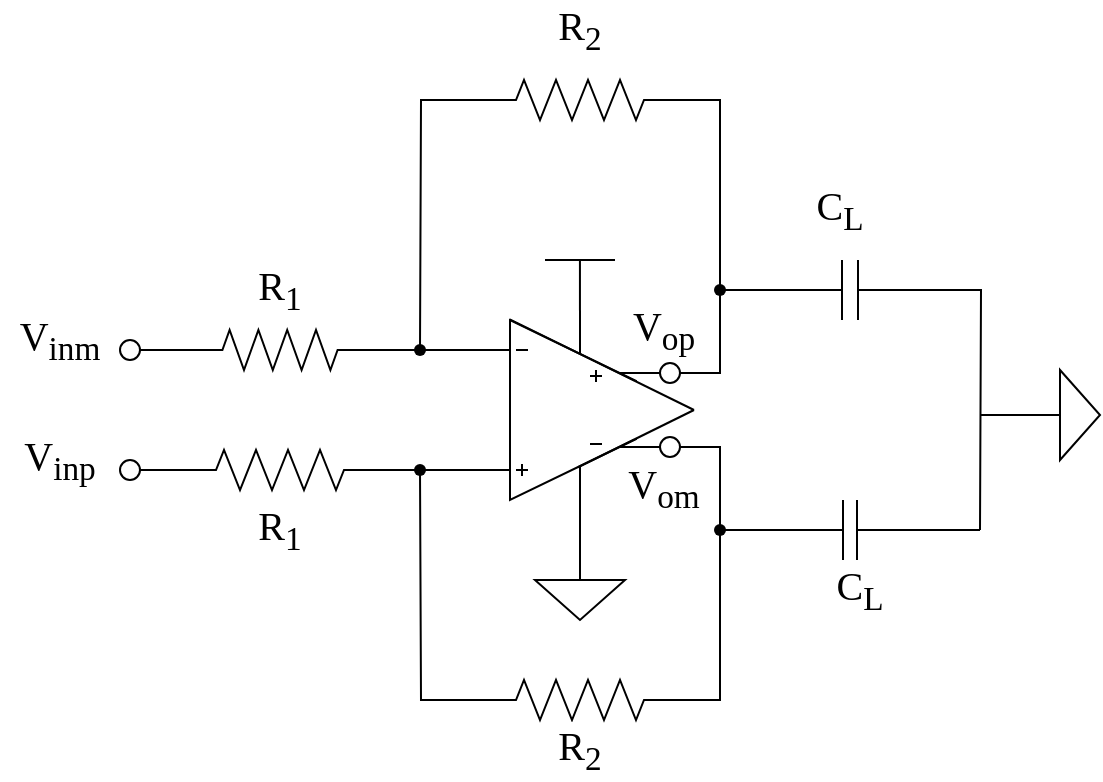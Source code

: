 <mxfile version="25.0.1">
  <diagram name="第 1 页" id="VJZ4Dg3zBNNsK1nEmvVD">
    <mxGraphModel dx="1077" dy="588" grid="1" gridSize="10" guides="1" tooltips="1" connect="1" arrows="1" fold="1" page="1" pageScale="1" pageWidth="1600" pageHeight="900" math="0" shadow="0">
      <root>
        <mxCell id="0" />
        <mxCell id="1" parent="0" />
        <mxCell id="onFosMeRc9ui8_qEqtBx-20" style="edgeStyle=orthogonalEdgeStyle;shape=connector;rounded=0;orthogonalLoop=1;jettySize=auto;html=1;exitX=0;exitY=0.5;exitDx=0;exitDy=0;exitPerimeter=0;strokeColor=default;align=center;verticalAlign=middle;fontFamily=Helvetica;fontSize=11;fontColor=default;labelBackgroundColor=default;endArrow=none;endFill=0;" edge="1" parent="1" source="onFosMeRc9ui8_qEqtBx-1">
          <mxGeometry relative="1" as="geometry">
            <mxPoint x="580" y="395" as="targetPoint" />
          </mxGeometry>
        </mxCell>
        <mxCell id="onFosMeRc9ui8_qEqtBx-1" value="" style="pointerEvents=1;verticalLabelPosition=bottom;shadow=0;dashed=0;align=center;html=1;verticalAlign=top;shape=mxgraph.electrical.resistors.resistor_2;" vertex="1" parent="1">
          <mxGeometry x="610" y="260" width="100" height="20" as="geometry" />
        </mxCell>
        <mxCell id="onFosMeRc9ui8_qEqtBx-21" style="edgeStyle=orthogonalEdgeStyle;shape=connector;rounded=0;orthogonalLoop=1;jettySize=auto;html=1;exitX=0;exitY=0.5;exitDx=0;exitDy=0;exitPerimeter=0;strokeColor=default;align=center;verticalAlign=middle;fontFamily=Helvetica;fontSize=11;fontColor=default;labelBackgroundColor=default;endArrow=none;endFill=0;" edge="1" parent="1" source="onFosMeRc9ui8_qEqtBx-2">
          <mxGeometry relative="1" as="geometry">
            <mxPoint x="440" y="394.952" as="targetPoint" />
          </mxGeometry>
        </mxCell>
        <mxCell id="onFosMeRc9ui8_qEqtBx-2" value="" style="pointerEvents=1;verticalLabelPosition=bottom;shadow=0;dashed=0;align=center;html=1;verticalAlign=top;shape=mxgraph.electrical.resistors.resistor_2;" vertex="1" parent="1">
          <mxGeometry x="465" y="385" width="90" height="20" as="geometry" />
        </mxCell>
        <mxCell id="onFosMeRc9ui8_qEqtBx-22" style="edgeStyle=orthogonalEdgeStyle;shape=connector;rounded=0;orthogonalLoop=1;jettySize=auto;html=1;exitX=0;exitY=0.5;exitDx=0;exitDy=0;exitPerimeter=0;strokeColor=default;align=center;verticalAlign=middle;fontFamily=Helvetica;fontSize=11;fontColor=default;labelBackgroundColor=default;endArrow=none;endFill=0;" edge="1" parent="1" source="onFosMeRc9ui8_qEqtBx-3">
          <mxGeometry relative="1" as="geometry">
            <mxPoint x="440" y="454.952" as="targetPoint" />
          </mxGeometry>
        </mxCell>
        <mxCell id="onFosMeRc9ui8_qEqtBx-3" value="" style="pointerEvents=1;verticalLabelPosition=bottom;shadow=0;dashed=0;align=center;html=1;verticalAlign=top;shape=mxgraph.electrical.resistors.resistor_2;" vertex="1" parent="1">
          <mxGeometry x="460" y="445" width="100" height="20" as="geometry" />
        </mxCell>
        <mxCell id="onFosMeRc9ui8_qEqtBx-19" style="edgeStyle=orthogonalEdgeStyle;shape=connector;rounded=0;orthogonalLoop=1;jettySize=auto;html=1;exitX=0;exitY=0.5;exitDx=0;exitDy=0;exitPerimeter=0;strokeColor=default;align=center;verticalAlign=middle;fontFamily=Helvetica;fontSize=11;fontColor=default;labelBackgroundColor=default;endArrow=none;endFill=0;" edge="1" parent="1" source="onFosMeRc9ui8_qEqtBx-4">
          <mxGeometry relative="1" as="geometry">
            <mxPoint x="580" y="455" as="targetPoint" />
          </mxGeometry>
        </mxCell>
        <mxCell id="onFosMeRc9ui8_qEqtBx-4" value="" style="pointerEvents=1;verticalLabelPosition=bottom;shadow=0;dashed=0;align=center;html=1;verticalAlign=top;shape=mxgraph.electrical.resistors.resistor_2;" vertex="1" parent="1">
          <mxGeometry x="610" y="560" width="100" height="20" as="geometry" />
        </mxCell>
        <mxCell id="onFosMeRc9ui8_qEqtBx-36" style="edgeStyle=orthogonalEdgeStyle;shape=connector;rounded=0;orthogonalLoop=1;jettySize=auto;html=1;exitX=0.4;exitY=0.094;exitDx=0;exitDy=0;exitPerimeter=0;strokeColor=default;align=center;verticalAlign=middle;fontFamily=Helvetica;fontSize=11;fontColor=default;labelBackgroundColor=default;endArrow=none;endFill=0;" edge="1" parent="1" source="onFosMeRc9ui8_qEqtBx-5">
          <mxGeometry relative="1" as="geometry">
            <mxPoint x="659.959" y="350" as="targetPoint" />
          </mxGeometry>
        </mxCell>
        <mxCell id="onFosMeRc9ui8_qEqtBx-5" value="" style="verticalLabelPosition=bottom;shadow=0;dashed=0;align=center;html=1;verticalAlign=top;shape=mxgraph.electrical.abstract.ota_2;" vertex="1" parent="1">
          <mxGeometry x="620" y="380" width="100" height="90" as="geometry" />
        </mxCell>
        <mxCell id="onFosMeRc9ui8_qEqtBx-10" style="edgeStyle=orthogonalEdgeStyle;shape=connector;rounded=0;orthogonalLoop=1;jettySize=auto;html=1;exitX=0;exitY=0.5;exitDx=0;exitDy=0;exitPerimeter=0;strokeColor=default;align=center;verticalAlign=middle;fontFamily=Helvetica;fontSize=11;fontColor=default;labelBackgroundColor=default;endArrow=none;endFill=0;" edge="1" parent="1" source="onFosMeRc9ui8_qEqtBx-6">
          <mxGeometry relative="1" as="geometry">
            <mxPoint x="730" y="365" as="targetPoint" />
          </mxGeometry>
        </mxCell>
        <mxCell id="onFosMeRc9ui8_qEqtBx-13" style="edgeStyle=orthogonalEdgeStyle;shape=connector;rounded=0;orthogonalLoop=1;jettySize=auto;html=1;exitX=1;exitY=0.5;exitDx=0;exitDy=0;exitPerimeter=0;strokeColor=default;align=center;verticalAlign=middle;fontFamily=Helvetica;fontSize=11;fontColor=default;labelBackgroundColor=default;endArrow=none;endFill=0;" edge="1" parent="1" source="onFosMeRc9ui8_qEqtBx-6">
          <mxGeometry relative="1" as="geometry">
            <mxPoint x="860" y="485" as="targetPoint" />
          </mxGeometry>
        </mxCell>
        <mxCell id="onFosMeRc9ui8_qEqtBx-6" value="" style="pointerEvents=1;verticalLabelPosition=bottom;shadow=0;dashed=0;align=center;html=1;verticalAlign=top;shape=mxgraph.electrical.capacitors.capacitor_1;" vertex="1" parent="1">
          <mxGeometry x="755" y="350" width="80" height="30" as="geometry" />
        </mxCell>
        <mxCell id="onFosMeRc9ui8_qEqtBx-11" style="edgeStyle=orthogonalEdgeStyle;shape=connector;rounded=0;orthogonalLoop=1;jettySize=auto;html=1;exitX=0;exitY=0.5;exitDx=0;exitDy=0;exitPerimeter=0;strokeColor=default;align=center;verticalAlign=middle;fontFamily=Helvetica;fontSize=11;fontColor=default;labelBackgroundColor=default;endArrow=none;endFill=0;" edge="1" parent="1" source="onFosMeRc9ui8_qEqtBx-7">
          <mxGeometry relative="1" as="geometry">
            <mxPoint x="730" y="485" as="targetPoint" />
          </mxGeometry>
        </mxCell>
        <mxCell id="onFosMeRc9ui8_qEqtBx-12" style="edgeStyle=orthogonalEdgeStyle;shape=connector;rounded=0;orthogonalLoop=1;jettySize=auto;html=1;exitX=1;exitY=0.5;exitDx=0;exitDy=0;exitPerimeter=0;strokeColor=default;align=center;verticalAlign=middle;fontFamily=Helvetica;fontSize=11;fontColor=default;labelBackgroundColor=default;endArrow=none;endFill=0;" edge="1" parent="1" source="onFosMeRc9ui8_qEqtBx-7">
          <mxGeometry relative="1" as="geometry">
            <mxPoint x="860" y="485" as="targetPoint" />
          </mxGeometry>
        </mxCell>
        <mxCell id="onFosMeRc9ui8_qEqtBx-7" value="" style="pointerEvents=1;verticalLabelPosition=bottom;shadow=0;dashed=0;align=center;html=1;verticalAlign=top;shape=mxgraph.electrical.capacitors.capacitor_1;" vertex="1" parent="1">
          <mxGeometry x="760" y="470" width="70" height="30" as="geometry" />
        </mxCell>
        <mxCell id="onFosMeRc9ui8_qEqtBx-15" style="edgeStyle=orthogonalEdgeStyle;shape=connector;rounded=0;orthogonalLoop=1;jettySize=auto;html=1;exitX=0.5;exitY=0;exitDx=0;exitDy=0;exitPerimeter=0;strokeColor=default;align=center;verticalAlign=middle;fontFamily=Helvetica;fontSize=11;fontColor=default;labelBackgroundColor=default;endArrow=none;endFill=0;" edge="1" parent="1" source="onFosMeRc9ui8_qEqtBx-14">
          <mxGeometry relative="1" as="geometry">
            <mxPoint x="860.0" y="427.172" as="targetPoint" />
          </mxGeometry>
        </mxCell>
        <mxCell id="onFosMeRc9ui8_qEqtBx-14" value="" style="pointerEvents=1;verticalLabelPosition=bottom;shadow=0;dashed=0;align=center;html=1;verticalAlign=top;shape=mxgraph.electrical.signal_sources.signal_ground;fontFamily=Helvetica;fontSize=11;fontColor=default;labelBackgroundColor=default;direction=north;" vertex="1" parent="1">
          <mxGeometry x="890" y="405" width="30" height="45" as="geometry" />
        </mxCell>
        <mxCell id="onFosMeRc9ui8_qEqtBx-17" style="edgeStyle=orthogonalEdgeStyle;shape=connector;rounded=0;orthogonalLoop=1;jettySize=auto;html=1;strokeColor=default;align=center;verticalAlign=middle;fontFamily=Helvetica;fontSize=11;fontColor=default;labelBackgroundColor=default;endArrow=none;endFill=0;" edge="1" parent="1">
          <mxGeometry relative="1" as="geometry">
            <mxPoint x="620" y="455" as="sourcePoint" />
            <mxPoint x="560" y="455" as="targetPoint" />
            <Array as="points">
              <mxPoint x="620" y="455" />
            </Array>
          </mxGeometry>
        </mxCell>
        <mxCell id="onFosMeRc9ui8_qEqtBx-18" style="edgeStyle=orthogonalEdgeStyle;shape=connector;rounded=0;orthogonalLoop=1;jettySize=auto;html=1;exitX=1;exitY=0.5;exitDx=0;exitDy=0;exitPerimeter=0;strokeColor=default;align=center;verticalAlign=middle;fontFamily=Helvetica;fontSize=11;fontColor=default;labelBackgroundColor=default;endArrow=none;endFill=0;" edge="1" parent="1" source="onFosMeRc9ui8_qEqtBx-2">
          <mxGeometry relative="1" as="geometry">
            <mxPoint x="620" y="395" as="targetPoint" />
          </mxGeometry>
        </mxCell>
        <mxCell id="onFosMeRc9ui8_qEqtBx-23" value="" style="ellipse;whiteSpace=wrap;html=1;aspect=fixed;fontFamily=Helvetica;fontSize=11;fontColor=default;labelBackgroundColor=default;fillColor=none;" vertex="1" parent="1">
          <mxGeometry x="700" y="438.5" width="10" height="10" as="geometry" />
        </mxCell>
        <mxCell id="onFosMeRc9ui8_qEqtBx-24" value="" style="ellipse;whiteSpace=wrap;html=1;aspect=fixed;fontFamily=Helvetica;fontSize=11;fontColor=default;labelBackgroundColor=default;fillColor=none;" vertex="1" parent="1">
          <mxGeometry x="430" y="390" width="10" height="10" as="geometry" />
        </mxCell>
        <mxCell id="onFosMeRc9ui8_qEqtBx-26" value="" style="ellipse;whiteSpace=wrap;html=1;aspect=fixed;fontFamily=Helvetica;fontSize=11;fontColor=default;labelBackgroundColor=default;fillColor=none;" vertex="1" parent="1">
          <mxGeometry x="700" y="401.5" width="10" height="10" as="geometry" />
        </mxCell>
        <mxCell id="onFosMeRc9ui8_qEqtBx-27" style="edgeStyle=orthogonalEdgeStyle;shape=connector;rounded=0;orthogonalLoop=1;jettySize=auto;html=1;exitX=1;exitY=0.5;exitDx=0;exitDy=0;entryX=1;entryY=0.5;entryDx=0;entryDy=0;entryPerimeter=0;strokeColor=default;align=center;verticalAlign=middle;fontFamily=Helvetica;fontSize=11;fontColor=default;labelBackgroundColor=default;endArrow=none;endFill=0;" edge="1" parent="1" source="onFosMeRc9ui8_qEqtBx-23" target="onFosMeRc9ui8_qEqtBx-4">
          <mxGeometry relative="1" as="geometry" />
        </mxCell>
        <mxCell id="onFosMeRc9ui8_qEqtBx-28" style="edgeStyle=orthogonalEdgeStyle;shape=connector;rounded=0;orthogonalLoop=1;jettySize=auto;html=1;exitDx=0;exitDy=0;entryX=1;entryY=0.5;entryDx=0;entryDy=0;entryPerimeter=0;strokeColor=default;align=center;verticalAlign=middle;fontFamily=Helvetica;fontSize=11;fontColor=default;labelBackgroundColor=default;endArrow=none;endFill=0;" edge="1" parent="1" source="onFosMeRc9ui8_qEqtBx-42" target="onFosMeRc9ui8_qEqtBx-1">
          <mxGeometry relative="1" as="geometry">
            <Array as="points">
              <mxPoint x="730" y="270" />
            </Array>
          </mxGeometry>
        </mxCell>
        <mxCell id="onFosMeRc9ui8_qEqtBx-29" value="" style="triangle;whiteSpace=wrap;html=1;fontFamily=Helvetica;fontSize=11;fontColor=default;labelBackgroundColor=default;strokeColor=none;" vertex="1" parent="1">
          <mxGeometry x="687" y="410" width="30" height="30" as="geometry" />
        </mxCell>
        <mxCell id="onFosMeRc9ui8_qEqtBx-30" value="" style="rounded=0;whiteSpace=wrap;html=1;fontFamily=Helvetica;fontSize=11;fontColor=default;labelBackgroundColor=default;strokeColor=none;" vertex="1" parent="1">
          <mxGeometry x="717" y="420" width="30" height="10" as="geometry" />
        </mxCell>
        <mxCell id="onFosMeRc9ui8_qEqtBx-32" value="" style="endArrow=none;html=1;rounded=0;strokeColor=default;align=center;verticalAlign=middle;fontFamily=Helvetica;fontSize=11;fontColor=default;labelBackgroundColor=default;exitX=0.39;exitY=0.818;exitDx=0;exitDy=0;exitPerimeter=0;" edge="1" parent="1" source="onFosMeRc9ui8_qEqtBx-5">
          <mxGeometry width="50" height="50" relative="1" as="geometry">
            <mxPoint x="667" y="475" as="sourcePoint" />
            <mxPoint x="717" y="425" as="targetPoint" />
          </mxGeometry>
        </mxCell>
        <mxCell id="onFosMeRc9ui8_qEqtBx-33" value="" style="endArrow=none;html=1;rounded=0;strokeColor=default;align=center;verticalAlign=middle;fontFamily=Helvetica;fontSize=11;fontColor=default;labelBackgroundColor=default;entryX=0;entryY=0.5;entryDx=0;entryDy=0;exitX=0.049;exitY=-0.003;exitDx=0;exitDy=0;exitPerimeter=0;" edge="1" parent="1" source="onFosMeRc9ui8_qEqtBx-5" target="onFosMeRc9ui8_qEqtBx-30">
          <mxGeometry width="50" height="50" relative="1" as="geometry">
            <mxPoint x="640" y="380" as="sourcePoint" />
            <mxPoint x="690" y="330" as="targetPoint" />
          </mxGeometry>
        </mxCell>
        <mxCell id="onFosMeRc9ui8_qEqtBx-34" value="" style="ellipse;whiteSpace=wrap;html=1;aspect=fixed;fontFamily=Helvetica;fontSize=11;fontColor=default;labelBackgroundColor=default;fillColor=none;" vertex="1" parent="1">
          <mxGeometry x="430" y="450" width="10" height="10" as="geometry" />
        </mxCell>
        <mxCell id="onFosMeRc9ui8_qEqtBx-35" value="" style="endArrow=none;html=1;rounded=0;strokeColor=default;align=center;verticalAlign=middle;fontFamily=Helvetica;fontSize=11;fontColor=default;labelBackgroundColor=default;edgeStyle=orthogonalEdgeStyle;" edge="1" parent="1">
          <mxGeometry width="50" height="50" relative="1" as="geometry">
            <mxPoint x="642.5" y="350" as="sourcePoint" />
            <mxPoint x="677.5" y="350" as="targetPoint" />
          </mxGeometry>
        </mxCell>
        <mxCell id="onFosMeRc9ui8_qEqtBx-37" value="" style="pointerEvents=1;verticalLabelPosition=bottom;shadow=0;dashed=0;align=center;html=1;verticalAlign=top;shape=mxgraph.electrical.signal_sources.signal_ground;fontFamily=Helvetica;fontSize=11;fontColor=default;labelBackgroundColor=default;direction=east;" vertex="1" parent="1">
          <mxGeometry x="637.5" y="500" width="45" height="30" as="geometry" />
        </mxCell>
        <mxCell id="onFosMeRc9ui8_qEqtBx-38" style="edgeStyle=orthogonalEdgeStyle;shape=connector;rounded=0;orthogonalLoop=1;jettySize=auto;html=1;exitX=0.4;exitY=0.821;exitDx=0;exitDy=0;exitPerimeter=0;entryX=0.5;entryY=0;entryDx=0;entryDy=0;entryPerimeter=0;strokeColor=default;align=center;verticalAlign=middle;fontFamily=Helvetica;fontSize=11;fontColor=default;labelBackgroundColor=default;endArrow=none;endFill=0;" edge="1" parent="1" source="onFosMeRc9ui8_qEqtBx-5" target="onFosMeRc9ui8_qEqtBx-37">
          <mxGeometry relative="1" as="geometry" />
        </mxCell>
        <mxCell id="onFosMeRc9ui8_qEqtBx-39" value="" style="shape=waypoint;sketch=0;fillStyle=solid;size=6;pointerEvents=1;points=[];fillColor=none;resizable=0;rotatable=0;perimeter=centerPerimeter;snapToPoint=1;fontFamily=Helvetica;fontSize=11;fontColor=default;labelBackgroundColor=default;" vertex="1" parent="1">
          <mxGeometry x="570" y="445" width="20" height="20" as="geometry" />
        </mxCell>
        <mxCell id="onFosMeRc9ui8_qEqtBx-41" value="" style="shape=waypoint;sketch=0;fillStyle=solid;size=6;pointerEvents=1;points=[];fillColor=none;resizable=0;rotatable=0;perimeter=centerPerimeter;snapToPoint=1;fontFamily=Helvetica;fontSize=11;fontColor=default;labelBackgroundColor=default;" vertex="1" parent="1">
          <mxGeometry x="570" y="385" width="20" height="20" as="geometry" />
        </mxCell>
        <mxCell id="onFosMeRc9ui8_qEqtBx-43" value="" style="edgeStyle=orthogonalEdgeStyle;shape=connector;rounded=0;orthogonalLoop=1;jettySize=auto;html=1;exitX=1;exitY=0.5;exitDx=0;exitDy=0;entryDx=0;entryDy=0;entryPerimeter=0;strokeColor=default;align=center;verticalAlign=middle;fontFamily=Helvetica;fontSize=11;fontColor=default;labelBackgroundColor=default;endArrow=none;endFill=0;" edge="1" parent="1" source="onFosMeRc9ui8_qEqtBx-26" target="onFosMeRc9ui8_qEqtBx-42">
          <mxGeometry relative="1" as="geometry">
            <mxPoint x="710" y="407" as="sourcePoint" />
            <mxPoint x="710" y="270" as="targetPoint" />
          </mxGeometry>
        </mxCell>
        <mxCell id="onFosMeRc9ui8_qEqtBx-42" value="" style="shape=waypoint;sketch=0;fillStyle=solid;size=6;pointerEvents=1;points=[];fillColor=none;resizable=0;rotatable=0;perimeter=centerPerimeter;snapToPoint=1;fontFamily=Helvetica;fontSize=11;fontColor=default;labelBackgroundColor=default;" vertex="1" parent="1">
          <mxGeometry x="720" y="355" width="20" height="20" as="geometry" />
        </mxCell>
        <mxCell id="onFosMeRc9ui8_qEqtBx-44" value="" style="shape=waypoint;sketch=0;fillStyle=solid;size=6;pointerEvents=1;points=[];fillColor=none;resizable=0;rotatable=0;perimeter=centerPerimeter;snapToPoint=1;fontFamily=Helvetica;fontSize=11;fontColor=default;labelBackgroundColor=default;" vertex="1" parent="1">
          <mxGeometry x="720" y="475" width="20" height="20" as="geometry" />
        </mxCell>
        <mxCell id="onFosMeRc9ui8_qEqtBx-45" value="&lt;font face=&quot;Times New Roman&quot; style=&quot;font-size: 20px;&quot;&gt;R&lt;sub&gt;2&lt;/sub&gt;&lt;/font&gt;" style="text;html=1;align=center;verticalAlign=middle;whiteSpace=wrap;rounded=0;fontFamily=Helvetica;fontSize=11;fontColor=default;labelBackgroundColor=default;" vertex="1" parent="1">
          <mxGeometry x="630" y="220" width="60" height="30" as="geometry" />
        </mxCell>
        <mxCell id="onFosMeRc9ui8_qEqtBx-46" value="&lt;font face=&quot;Times New Roman&quot; style=&quot;font-size: 20px;&quot;&gt;R&lt;sub&gt;2&lt;/sub&gt;&lt;/font&gt;" style="text;html=1;align=center;verticalAlign=middle;whiteSpace=wrap;rounded=0;fontFamily=Helvetica;fontSize=11;fontColor=default;labelBackgroundColor=default;" vertex="1" parent="1">
          <mxGeometry x="630" y="580" width="60" height="30" as="geometry" />
        </mxCell>
        <mxCell id="onFosMeRc9ui8_qEqtBx-47" value="&lt;font face=&quot;Times New Roman&quot; style=&quot;font-size: 20px;&quot;&gt;R&lt;sub&gt;1&lt;/sub&gt;&lt;/font&gt;" style="text;html=1;align=center;verticalAlign=middle;whiteSpace=wrap;rounded=0;fontFamily=Helvetica;fontSize=11;fontColor=default;labelBackgroundColor=default;" vertex="1" parent="1">
          <mxGeometry x="480" y="470" width="60" height="30" as="geometry" />
        </mxCell>
        <mxCell id="onFosMeRc9ui8_qEqtBx-48" value="&lt;font face=&quot;Times New Roman&quot; style=&quot;font-size: 20px;&quot;&gt;R&lt;sub&gt;1&lt;/sub&gt;&lt;/font&gt;" style="text;html=1;align=center;verticalAlign=middle;whiteSpace=wrap;rounded=0;fontFamily=Helvetica;fontSize=11;fontColor=default;labelBackgroundColor=default;" vertex="1" parent="1">
          <mxGeometry x="480" y="350" width="60" height="30" as="geometry" />
        </mxCell>
        <mxCell id="onFosMeRc9ui8_qEqtBx-49" value="&lt;font face=&quot;Times New Roman&quot; style=&quot;font-size: 20px;&quot;&gt;V&lt;sub&gt;inm&lt;/sub&gt;&lt;/font&gt;" style="text;html=1;align=center;verticalAlign=middle;whiteSpace=wrap;rounded=0;fontFamily=Helvetica;fontSize=11;fontColor=default;labelBackgroundColor=default;" vertex="1" parent="1">
          <mxGeometry x="370" y="375" width="60" height="30" as="geometry" />
        </mxCell>
        <mxCell id="onFosMeRc9ui8_qEqtBx-50" value="&lt;font face=&quot;Times New Roman&quot; style=&quot;font-size: 20px;&quot;&gt;V&lt;sub&gt;inp&lt;/sub&gt;&lt;/font&gt;" style="text;html=1;align=center;verticalAlign=middle;whiteSpace=wrap;rounded=0;fontFamily=Helvetica;fontSize=11;fontColor=default;labelBackgroundColor=default;" vertex="1" parent="1">
          <mxGeometry x="370" y="435" width="60" height="30" as="geometry" />
        </mxCell>
        <mxCell id="onFosMeRc9ui8_qEqtBx-51" value="&lt;font face=&quot;Times New Roman&quot; style=&quot;font-size: 20px;&quot;&gt;V&lt;sub&gt;op&lt;/sub&gt;&lt;/font&gt;" style="text;html=1;align=center;verticalAlign=middle;whiteSpace=wrap;rounded=0;fontFamily=Helvetica;fontSize=11;fontColor=default;labelBackgroundColor=default;" vertex="1" parent="1">
          <mxGeometry x="672" y="370" width="60" height="30" as="geometry" />
        </mxCell>
        <mxCell id="onFosMeRc9ui8_qEqtBx-52" value="&lt;font face=&quot;Times New Roman&quot; style=&quot;font-size: 20px;&quot;&gt;V&lt;sub&gt;om&lt;/sub&gt;&lt;/font&gt;" style="text;html=1;align=center;verticalAlign=middle;whiteSpace=wrap;rounded=0;fontFamily=Helvetica;fontSize=11;fontColor=default;labelBackgroundColor=default;" vertex="1" parent="1">
          <mxGeometry x="672" y="448.5" width="60" height="30" as="geometry" />
        </mxCell>
        <mxCell id="onFosMeRc9ui8_qEqtBx-53" value="&lt;font style=&quot;font-size: 20px;&quot;&gt;C&lt;sub&gt;L&lt;/sub&gt;&lt;/font&gt;" style="text;html=1;align=center;verticalAlign=middle;whiteSpace=wrap;rounded=0;fontFamily=Times New Roman;fontSize=11;fontColor=default;labelBackgroundColor=default;" vertex="1" parent="1">
          <mxGeometry x="760" y="310" width="60" height="30" as="geometry" />
        </mxCell>
        <mxCell id="onFosMeRc9ui8_qEqtBx-54" value="&lt;font face=&quot;Times New Roman&quot; style=&quot;font-size: 20px;&quot;&gt;C&lt;sub&gt;L&lt;/sub&gt;&lt;/font&gt;" style="text;html=1;align=center;verticalAlign=middle;whiteSpace=wrap;rounded=0;fontFamily=Helvetica;fontSize=11;fontColor=default;labelBackgroundColor=default;" vertex="1" parent="1">
          <mxGeometry x="770" y="500" width="60" height="30" as="geometry" />
        </mxCell>
      </root>
    </mxGraphModel>
  </diagram>
</mxfile>

